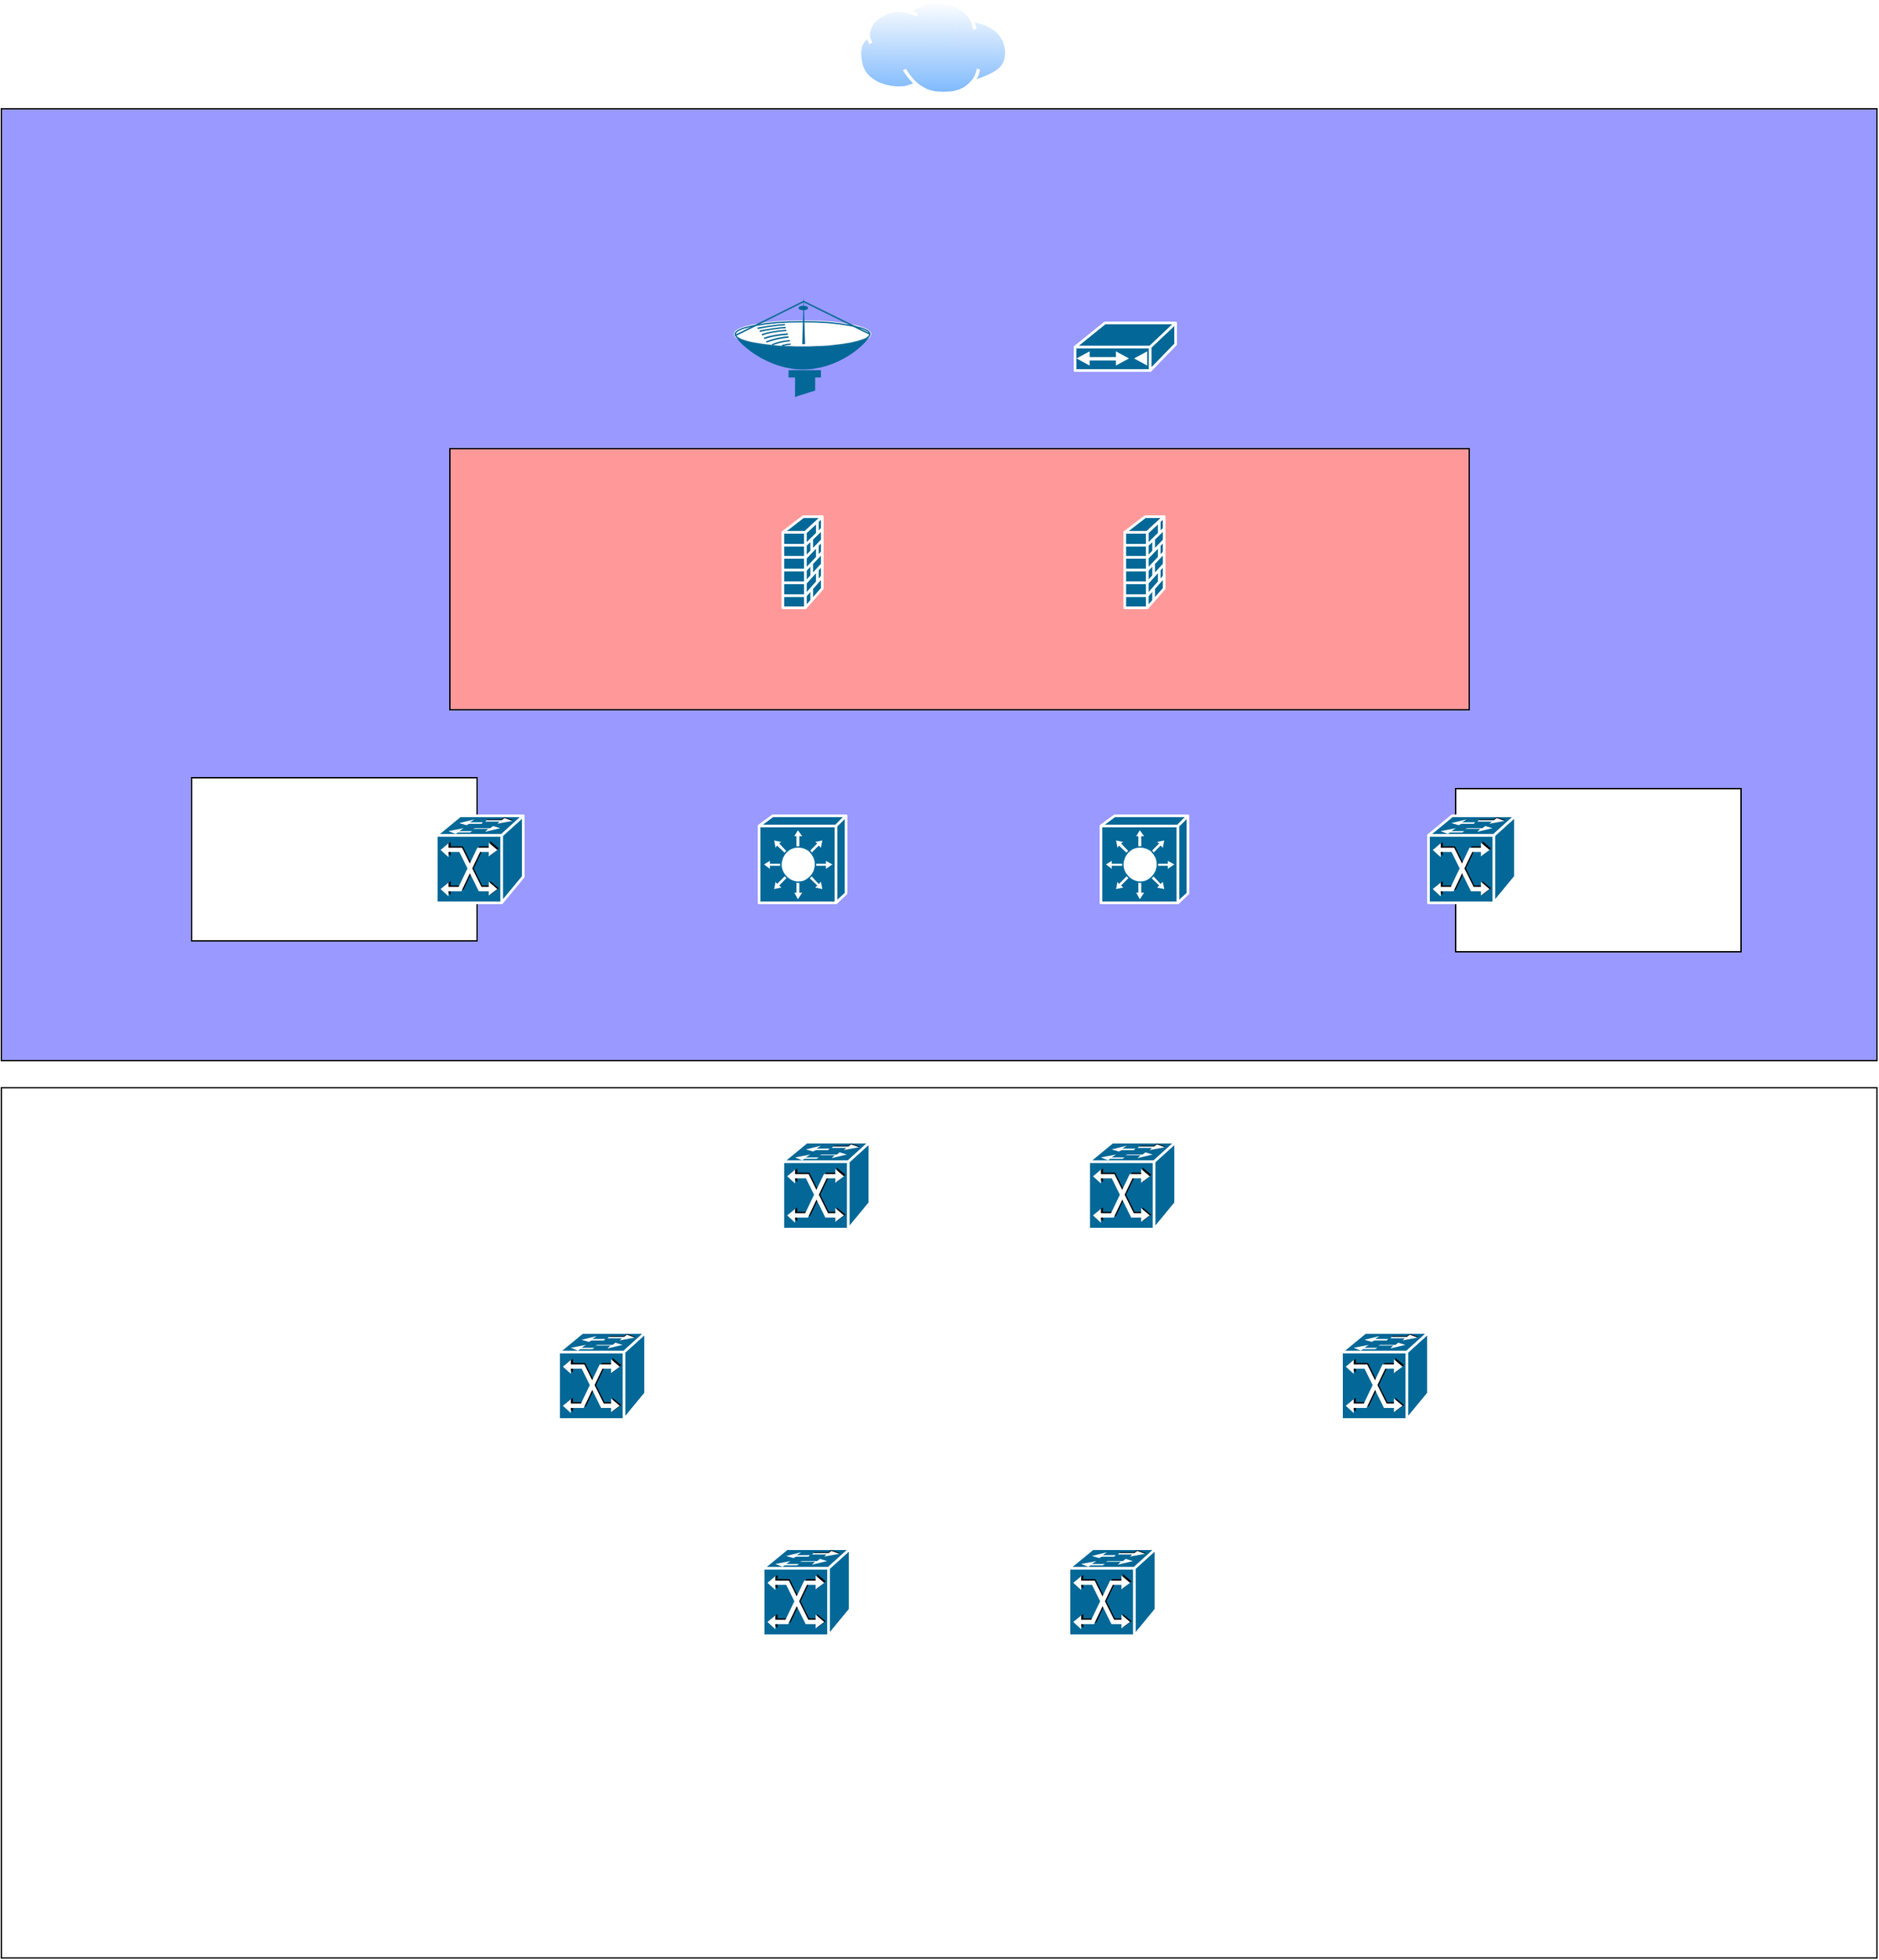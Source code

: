 <mxfile version="27.1.4">
  <diagram name="Page-1" id="dSXhLiUKM2LfeHZQxu41">
    <mxGraphModel dx="2209" dy="752" grid="1" gridSize="10" guides="1" tooltips="1" connect="1" arrows="1" fold="1" page="1" pageScale="1" pageWidth="827" pageHeight="1169" math="0" shadow="0">
      <root>
        <mxCell id="0" />
        <mxCell id="1" parent="0" />
        <mxCell id="WGfG3eNtXVmUuOnjyOWt-20" value="" style="rounded=0;whiteSpace=wrap;html=1;" vertex="1" parent="1">
          <mxGeometry x="-280" y="830" width="1380" height="640" as="geometry" />
        </mxCell>
        <mxCell id="WGfG3eNtXVmUuOnjyOWt-1" value="" style="rounded=0;whiteSpace=wrap;html=1;fillColor=#9999FF;" vertex="1" parent="1">
          <mxGeometry x="-280" y="110" width="1380" height="700" as="geometry" />
        </mxCell>
        <mxCell id="WGfG3eNtXVmUuOnjyOWt-18" value="" style="rounded=0;whiteSpace=wrap;html=1;" vertex="1" parent="1">
          <mxGeometry x="790" y="610" width="210" height="120" as="geometry" />
        </mxCell>
        <mxCell id="WGfG3eNtXVmUuOnjyOWt-19" value="" style="rounded=0;whiteSpace=wrap;html=1;" vertex="1" parent="1">
          <mxGeometry x="-140" y="602" width="210" height="120" as="geometry" />
        </mxCell>
        <mxCell id="89dMwhakB2q7gFZ_QAYJ-8" value="" style="rounded=0;whiteSpace=wrap;html=1;fillColor=#FF9999;" parent="1" vertex="1">
          <mxGeometry x="50" y="360" width="750" height="192" as="geometry" />
        </mxCell>
        <mxCell id="89dMwhakB2q7gFZ_QAYJ-1" value="" style="image;aspect=fixed;perimeter=ellipsePerimeter;html=1;align=center;shadow=0;dashed=0;spacingTop=3;image=img/lib/active_directory/internet_cloud.svg;" parent="1" vertex="1">
          <mxGeometry x="350" y="30" width="111.11" height="70" as="geometry" />
        </mxCell>
        <mxCell id="89dMwhakB2q7gFZ_QAYJ-2" value="" style="shape=mxgraph.cisco.wireless.satellite_dish;sketch=0;html=1;pointerEvents=1;dashed=0;fillColor=#036897;strokeColor=#ffffff;strokeWidth=2;verticalLabelPosition=bottom;verticalAlign=top;align=center;outlineConnect=0;" parent="1" vertex="1">
          <mxGeometry x="260" y="248" width="99" height="74" as="geometry" />
        </mxCell>
        <mxCell id="WGfG3eNtXVmUuOnjyOWt-4" value="" style="shape=mxgraph.cisco.security.firewall;sketch=0;html=1;pointerEvents=1;dashed=0;fillColor=#036897;strokeColor=#ffffff;strokeWidth=2;verticalLabelPosition=bottom;verticalAlign=top;align=center;outlineConnect=0;" vertex="1" parent="1">
          <mxGeometry x="295" y="410" width="29" height="67" as="geometry" />
        </mxCell>
        <mxCell id="WGfG3eNtXVmUuOnjyOWt-5" value="" style="shape=mxgraph.cisco.security.firewall;sketch=0;html=1;pointerEvents=1;dashed=0;fillColor=#036897;strokeColor=#ffffff;strokeWidth=2;verticalLabelPosition=bottom;verticalAlign=top;align=center;outlineConnect=0;" vertex="1" parent="1">
          <mxGeometry x="546.56" y="410" width="29" height="67" as="geometry" />
        </mxCell>
        <mxCell id="WGfG3eNtXVmUuOnjyOWt-6" value="" style="shape=mxgraph.cisco.modems_and_phones.cable_modem;sketch=0;html=1;pointerEvents=1;dashed=0;fillColor=#036897;strokeColor=#ffffff;strokeWidth=2;verticalLabelPosition=bottom;verticalAlign=top;align=center;outlineConnect=0;" vertex="1" parent="1">
          <mxGeometry x="510" y="267.5" width="74" height="35" as="geometry" />
        </mxCell>
        <mxCell id="WGfG3eNtXVmUuOnjyOWt-8" value="" style="shape=mxgraph.cisco.switches.layer_3_switch;sketch=0;html=1;pointerEvents=1;dashed=0;fillColor=#036897;strokeColor=#ffffff;strokeWidth=2;verticalLabelPosition=bottom;verticalAlign=top;align=center;outlineConnect=0;" vertex="1" parent="1">
          <mxGeometry x="277.5" y="630" width="64" height="64" as="geometry" />
        </mxCell>
        <mxCell id="WGfG3eNtXVmUuOnjyOWt-9" value="" style="shape=mxgraph.cisco.switches.layer_3_switch;sketch=0;html=1;pointerEvents=1;dashed=0;fillColor=#036897;strokeColor=#ffffff;strokeWidth=2;verticalLabelPosition=bottom;verticalAlign=top;align=center;outlineConnect=0;" vertex="1" parent="1">
          <mxGeometry x="529.06" y="630" width="64" height="64" as="geometry" />
        </mxCell>
        <mxCell id="WGfG3eNtXVmUuOnjyOWt-10" value="" style="shape=mxgraph.cisco.switches.atm_fast_gigabit_etherswitch;sketch=0;html=1;pointerEvents=1;dashed=0;fillColor=#036897;strokeColor=#ffffff;strokeWidth=2;verticalLabelPosition=bottom;verticalAlign=top;align=center;outlineConnect=0;" vertex="1" parent="1">
          <mxGeometry x="40" y="630" width="64" height="64" as="geometry" />
        </mxCell>
        <mxCell id="WGfG3eNtXVmUuOnjyOWt-11" value="" style="shape=mxgraph.cisco.switches.atm_fast_gigabit_etherswitch;sketch=0;html=1;pointerEvents=1;dashed=0;fillColor=#036897;strokeColor=#ffffff;strokeWidth=2;verticalLabelPosition=bottom;verticalAlign=top;align=center;outlineConnect=0;" vertex="1" parent="1">
          <mxGeometry x="770" y="630" width="64" height="64" as="geometry" />
        </mxCell>
        <mxCell id="WGfG3eNtXVmUuOnjyOWt-12" value="" style="shape=mxgraph.cisco.switches.atm_fast_gigabit_etherswitch;sketch=0;html=1;pointerEvents=1;dashed=0;fillColor=#036897;strokeColor=#ffffff;strokeWidth=2;verticalLabelPosition=bottom;verticalAlign=top;align=center;outlineConnect=0;" vertex="1" parent="1">
          <mxGeometry x="520" y="870" width="64" height="64" as="geometry" />
        </mxCell>
        <mxCell id="WGfG3eNtXVmUuOnjyOWt-13" value="" style="shape=mxgraph.cisco.switches.atm_fast_gigabit_etherswitch;sketch=0;html=1;pointerEvents=1;dashed=0;fillColor=#036897;strokeColor=#ffffff;strokeWidth=2;verticalLabelPosition=bottom;verticalAlign=top;align=center;outlineConnect=0;" vertex="1" parent="1">
          <mxGeometry x="295" y="870" width="64" height="64" as="geometry" />
        </mxCell>
        <mxCell id="WGfG3eNtXVmUuOnjyOWt-14" value="" style="shape=mxgraph.cisco.switches.atm_fast_gigabit_etherswitch;sketch=0;html=1;pointerEvents=1;dashed=0;fillColor=#036897;strokeColor=#ffffff;strokeWidth=2;verticalLabelPosition=bottom;verticalAlign=top;align=center;outlineConnect=0;" vertex="1" parent="1">
          <mxGeometry x="706" y="1010" width="64" height="64" as="geometry" />
        </mxCell>
        <mxCell id="WGfG3eNtXVmUuOnjyOWt-15" value="" style="shape=mxgraph.cisco.switches.atm_fast_gigabit_etherswitch;sketch=0;html=1;pointerEvents=1;dashed=0;fillColor=#036897;strokeColor=#ffffff;strokeWidth=2;verticalLabelPosition=bottom;verticalAlign=top;align=center;outlineConnect=0;" vertex="1" parent="1">
          <mxGeometry x="130" y="1010" width="64" height="64" as="geometry" />
        </mxCell>
        <mxCell id="WGfG3eNtXVmUuOnjyOWt-16" value="" style="shape=mxgraph.cisco.switches.atm_fast_gigabit_etherswitch;sketch=0;html=1;pointerEvents=1;dashed=0;fillColor=#036897;strokeColor=#ffffff;strokeWidth=2;verticalLabelPosition=bottom;verticalAlign=top;align=center;outlineConnect=0;" vertex="1" parent="1">
          <mxGeometry x="505.5" y="1169" width="64" height="64" as="geometry" />
        </mxCell>
        <mxCell id="WGfG3eNtXVmUuOnjyOWt-17" value="" style="shape=mxgraph.cisco.switches.atm_fast_gigabit_etherswitch;sketch=0;html=1;pointerEvents=1;dashed=0;fillColor=#036897;strokeColor=#ffffff;strokeWidth=2;verticalLabelPosition=bottom;verticalAlign=top;align=center;outlineConnect=0;" vertex="1" parent="1">
          <mxGeometry x="280.5" y="1169" width="64" height="64" as="geometry" />
        </mxCell>
      </root>
    </mxGraphModel>
  </diagram>
</mxfile>
